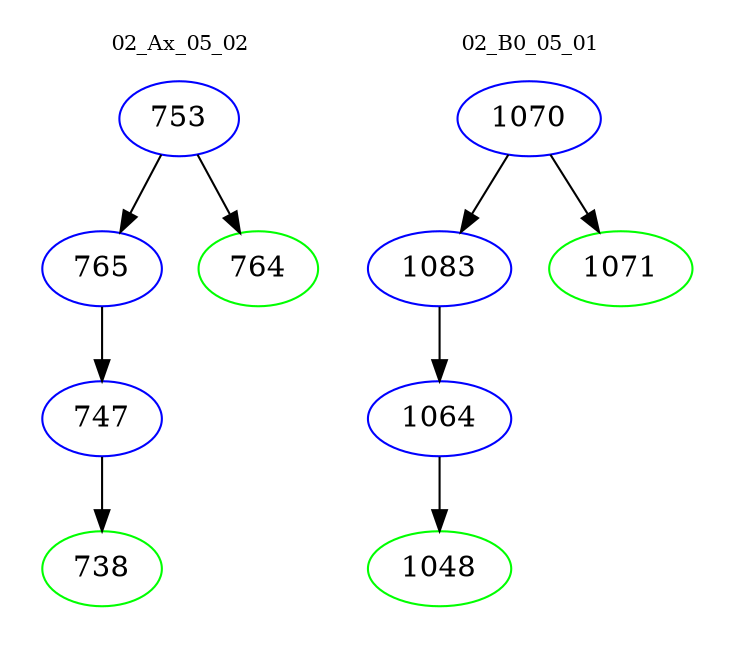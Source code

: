 digraph{
subgraph cluster_0 {
color = white
label = "02_Ax_05_02";
fontsize=10;
T0_753 [label="753", color="blue"]
T0_753 -> T0_765 [color="black"]
T0_765 [label="765", color="blue"]
T0_765 -> T0_747 [color="black"]
T0_747 [label="747", color="blue"]
T0_747 -> T0_738 [color="black"]
T0_738 [label="738", color="green"]
T0_753 -> T0_764 [color="black"]
T0_764 [label="764", color="green"]
}
subgraph cluster_1 {
color = white
label = "02_B0_05_01";
fontsize=10;
T1_1070 [label="1070", color="blue"]
T1_1070 -> T1_1083 [color="black"]
T1_1083 [label="1083", color="blue"]
T1_1083 -> T1_1064 [color="black"]
T1_1064 [label="1064", color="blue"]
T1_1064 -> T1_1048 [color="black"]
T1_1048 [label="1048", color="green"]
T1_1070 -> T1_1071 [color="black"]
T1_1071 [label="1071", color="green"]
}
}
